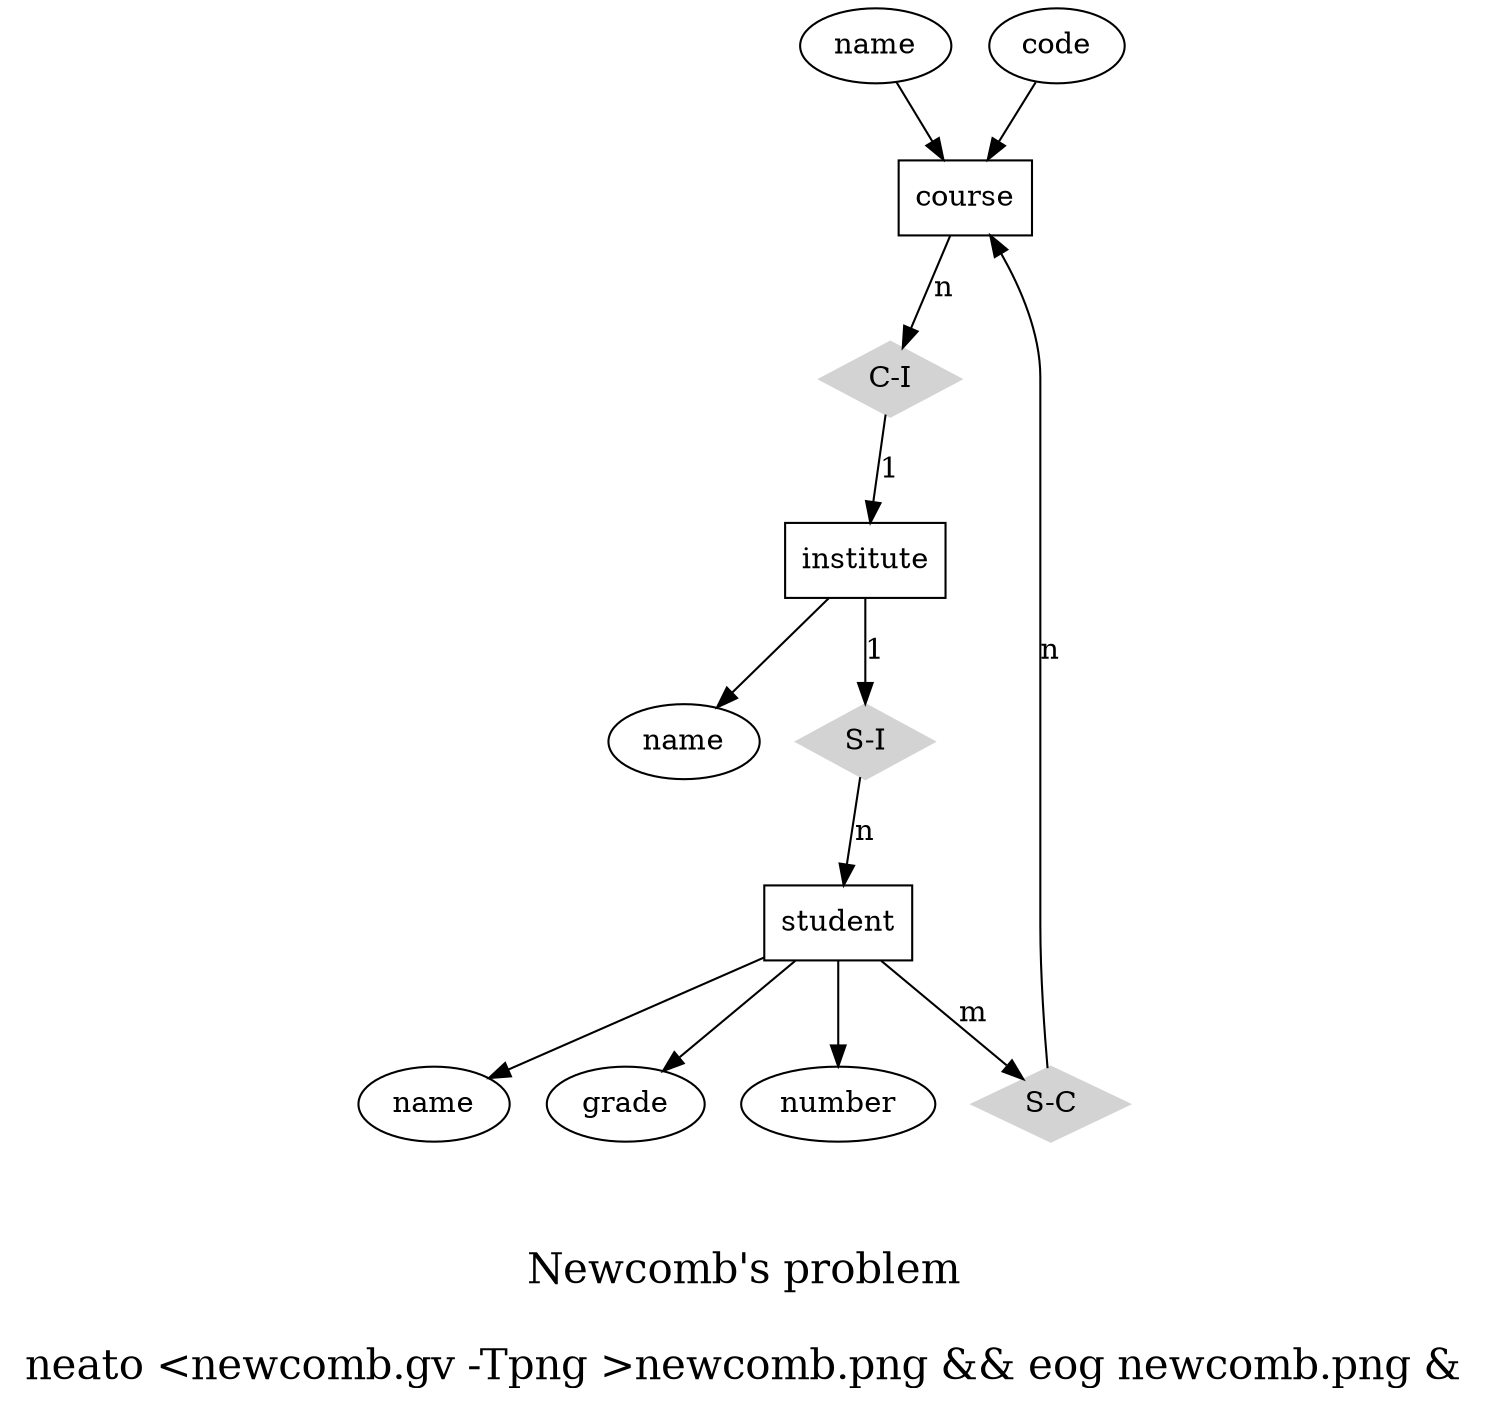 digraph newcomb {
	node [shape=box]; course; institute; student;
	node [shape=ellipse]; {node [label="name"] name0; name1; name2;}
		code; grade; number;
	node [shape=diamond,style=filled,color=lightgrey]; "C-I"; "S-C"; "S-I";

	name0 -> course;
	code -> course;
	course -> "C-I" [label="n",len=1.00];
	"C-I" -> institute [label="1",len=1.00];
	institute -> name1;
	institute -> "S-I" [label="1",len=1.00];
	"S-I" -> student [label="n",len=1.00];
	student -> grade;
	student -> name2;
	student -> number;
	student -> "S-C" [label="m",len=1.00];
	"S-C" -> course [label="n",len=1.00];

	label = "\n\nNewcomb's problem\n\nneato <newcomb.gv -Tpng >newcomb.png && eog newcomb.png &";
	fontsize=20;
}
